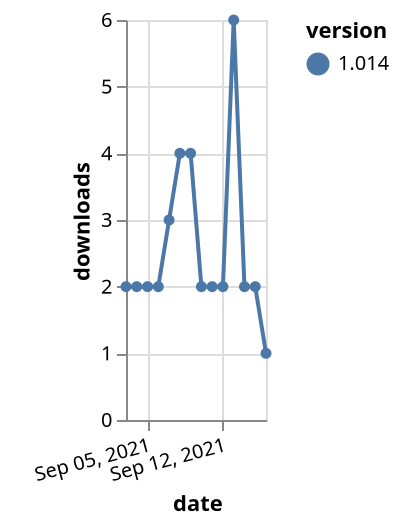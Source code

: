 {"$schema": "https://vega.github.io/schema/vega-lite/v5.json", "description": "A simple bar chart with embedded data.", "data": {"values": [{"date": "2021-09-03", "total": 2786, "delta": 2, "version": "1.014"}, {"date": "2021-09-04", "total": 2788, "delta": 2, "version": "1.014"}, {"date": "2021-09-05", "total": 2790, "delta": 2, "version": "1.014"}, {"date": "2021-09-06", "total": 2792, "delta": 2, "version": "1.014"}, {"date": "2021-09-07", "total": 2795, "delta": 3, "version": "1.014"}, {"date": "2021-09-08", "total": 2799, "delta": 4, "version": "1.014"}, {"date": "2021-09-09", "total": 2803, "delta": 4, "version": "1.014"}, {"date": "2021-09-10", "total": 2805, "delta": 2, "version": "1.014"}, {"date": "2021-09-11", "total": 2807, "delta": 2, "version": "1.014"}, {"date": "2021-09-12", "total": 2809, "delta": 2, "version": "1.014"}, {"date": "2021-09-13", "total": 2815, "delta": 6, "version": "1.014"}, {"date": "2021-09-14", "total": 2817, "delta": 2, "version": "1.014"}, {"date": "2021-09-15", "total": 2819, "delta": 2, "version": "1.014"}, {"date": "2021-09-16", "total": 2820, "delta": 1, "version": "1.014"}]}, "width": "container", "mark": {"type": "line", "point": {"filled": true}}, "encoding": {"x": {"field": "date", "type": "temporal", "timeUnit": "yearmonthdate", "title": "date", "axis": {"labelAngle": -15}}, "y": {"field": "delta", "type": "quantitative", "title": "downloads"}, "color": {"field": "version", "type": "nominal"}, "tooltip": {"field": "delta"}}}